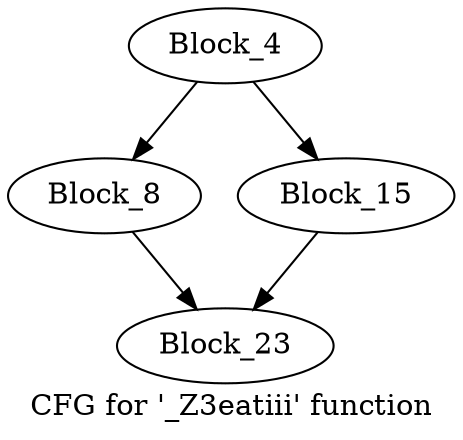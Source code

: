 digraph "CFG for '_Z3eatiii' function" {
	label="CFG for '_Z3eatiii' function";

	block_4 [label="Block_4"];
	block_4:s0 -> block_8;
	block_4:s1 -> block_15;
	block_8 [label="Block_8"];
	block_8 -> block_23;
	block_15 [label="Block_15"];
	block_15 -> block_23;
	block_23 [label="Block_23"];
}
